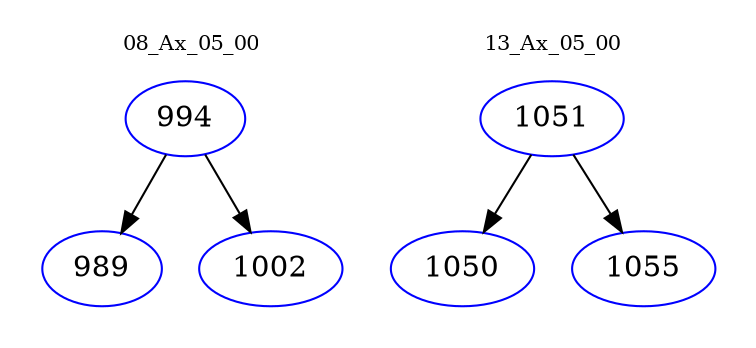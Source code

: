 digraph{
subgraph cluster_0 {
color = white
label = "08_Ax_05_00";
fontsize=10;
T0_994 [label="994", color="blue"]
T0_994 -> T0_989 [color="black"]
T0_989 [label="989", color="blue"]
T0_994 -> T0_1002 [color="black"]
T0_1002 [label="1002", color="blue"]
}
subgraph cluster_1 {
color = white
label = "13_Ax_05_00";
fontsize=10;
T1_1051 [label="1051", color="blue"]
T1_1051 -> T1_1050 [color="black"]
T1_1050 [label="1050", color="blue"]
T1_1051 -> T1_1055 [color="black"]
T1_1055 [label="1055", color="blue"]
}
}
